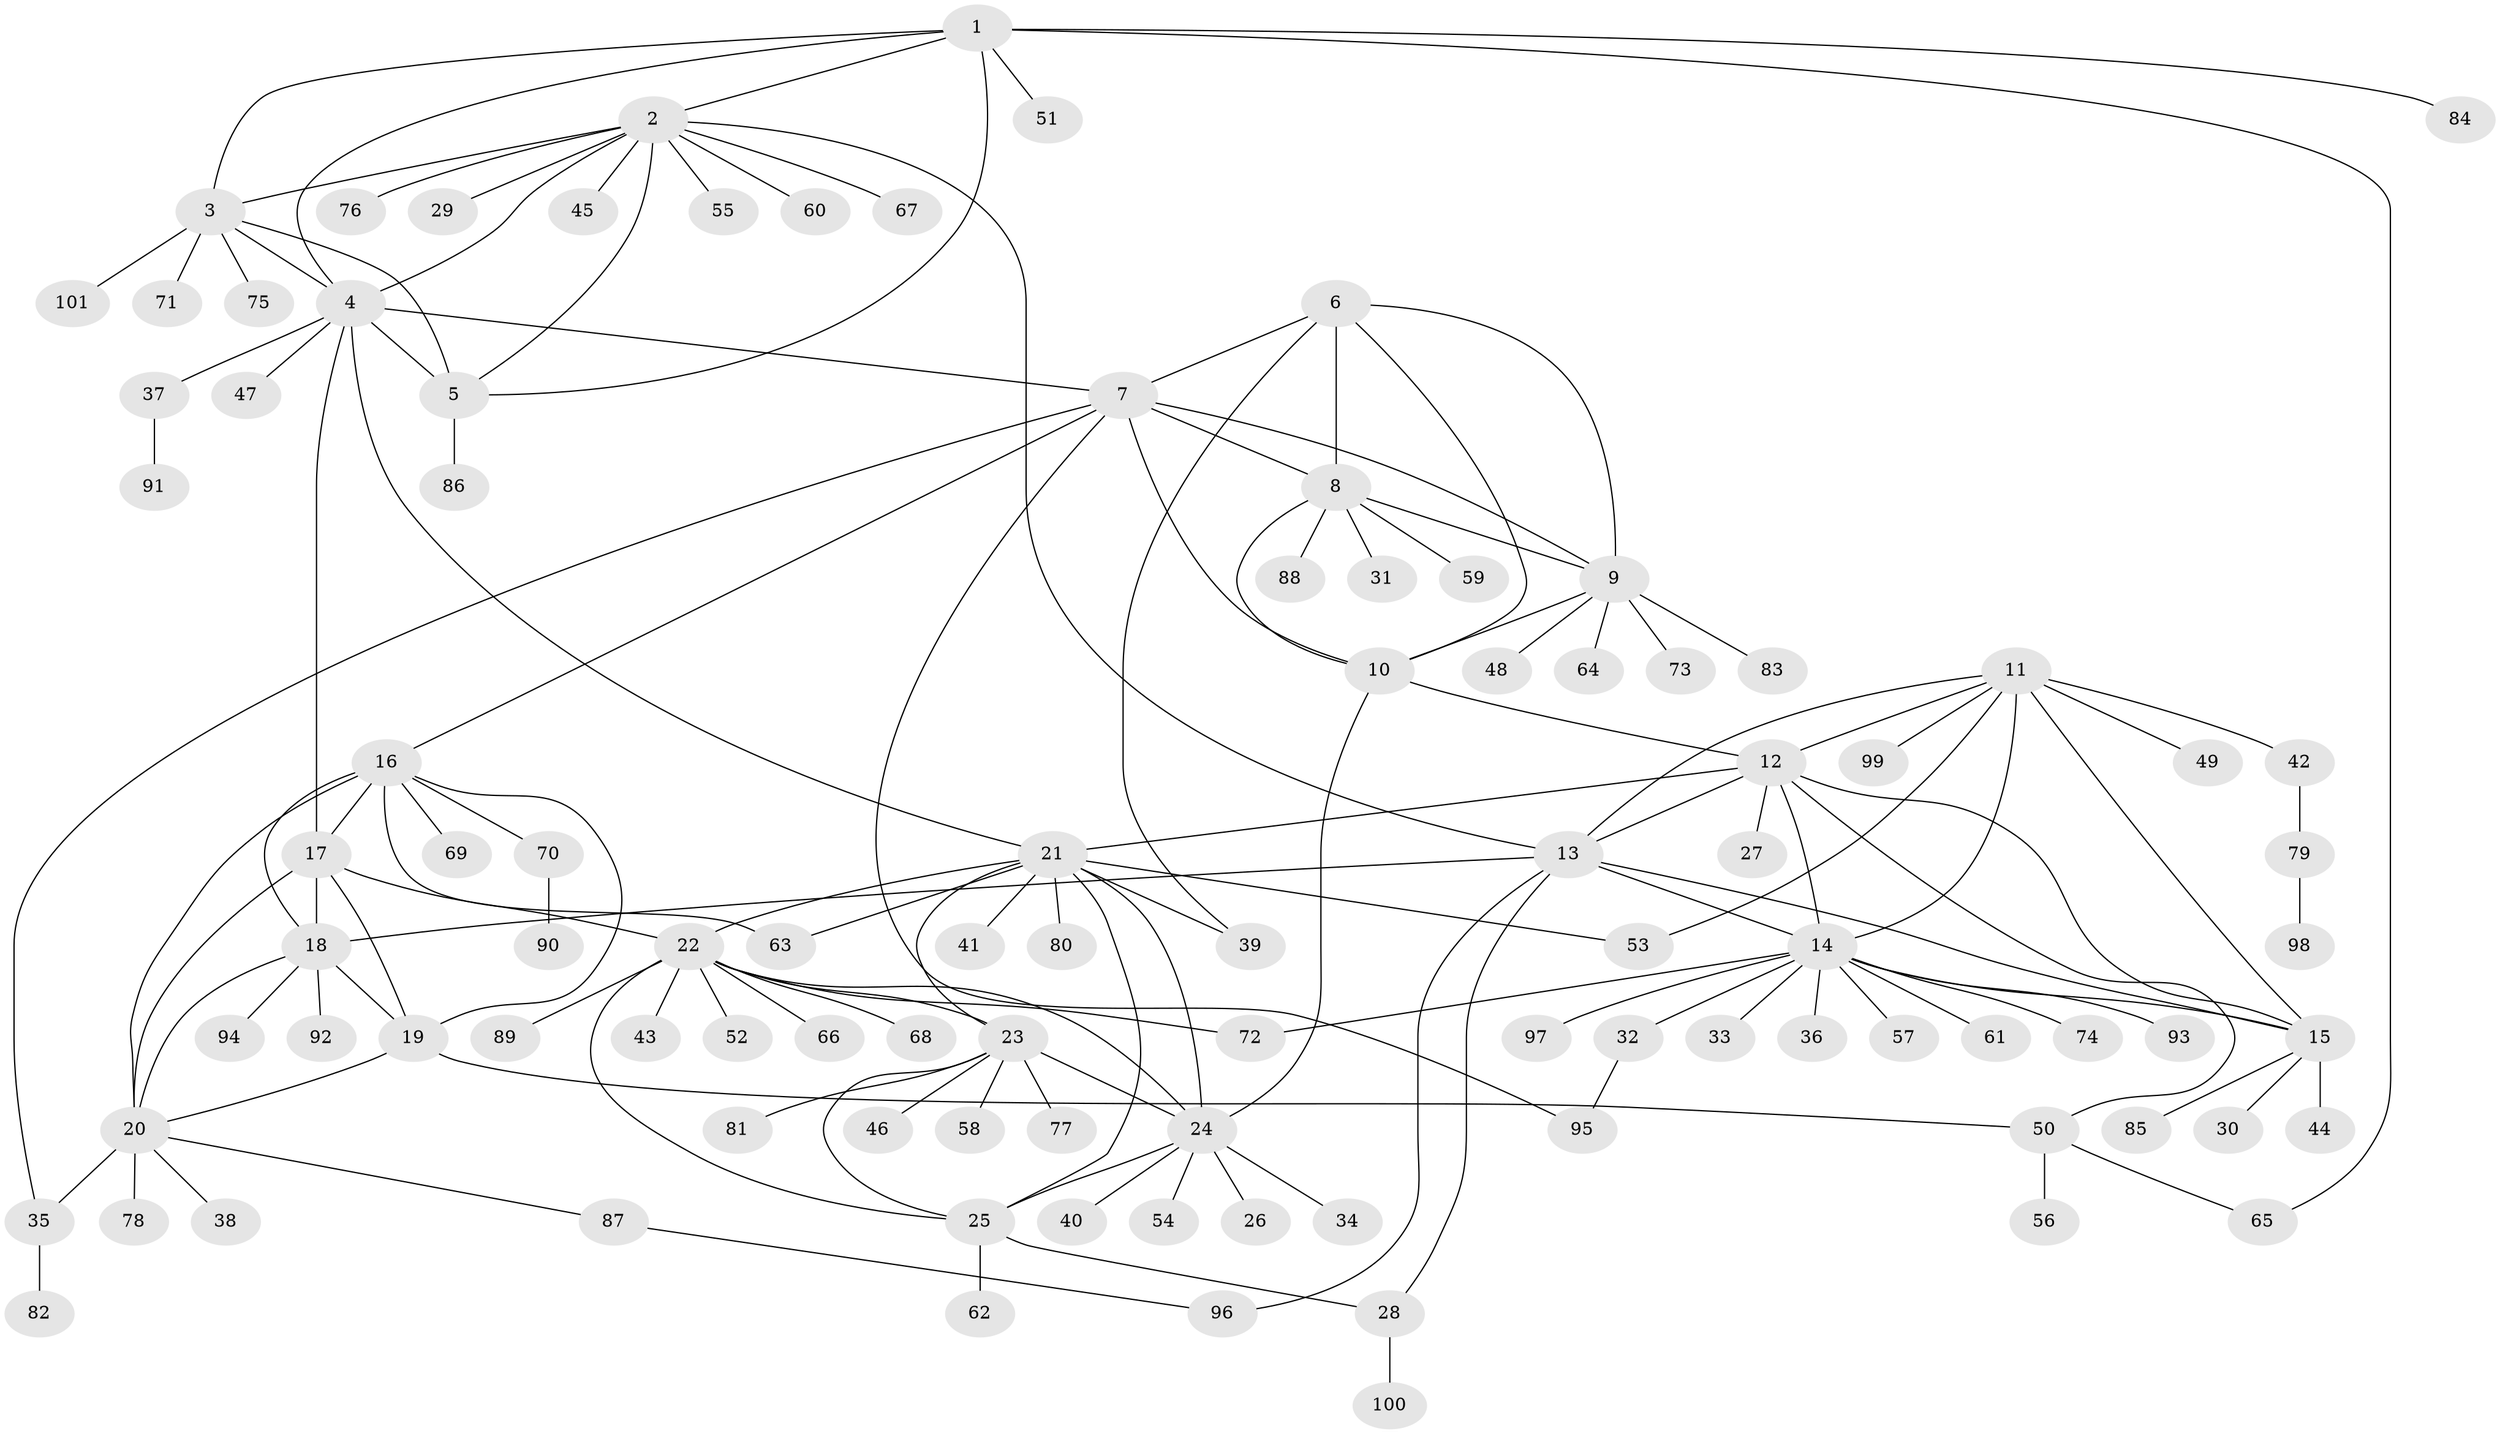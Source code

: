 // coarse degree distribution, {1: 0.6190476190476191, 9: 0.023809523809523808, 7: 0.07142857142857142, 8: 0.047619047619047616, 2: 0.023809523809523808, 4: 0.09523809523809523, 6: 0.023809523809523808, 3: 0.047619047619047616, 12: 0.023809523809523808, 10: 0.023809523809523808}
// Generated by graph-tools (version 1.1) at 2025/37/03/04/25 23:37:30]
// undirected, 101 vertices, 146 edges
graph export_dot {
  node [color=gray90,style=filled];
  1;
  2;
  3;
  4;
  5;
  6;
  7;
  8;
  9;
  10;
  11;
  12;
  13;
  14;
  15;
  16;
  17;
  18;
  19;
  20;
  21;
  22;
  23;
  24;
  25;
  26;
  27;
  28;
  29;
  30;
  31;
  32;
  33;
  34;
  35;
  36;
  37;
  38;
  39;
  40;
  41;
  42;
  43;
  44;
  45;
  46;
  47;
  48;
  49;
  50;
  51;
  52;
  53;
  54;
  55;
  56;
  57;
  58;
  59;
  60;
  61;
  62;
  63;
  64;
  65;
  66;
  67;
  68;
  69;
  70;
  71;
  72;
  73;
  74;
  75;
  76;
  77;
  78;
  79;
  80;
  81;
  82;
  83;
  84;
  85;
  86;
  87;
  88;
  89;
  90;
  91;
  92;
  93;
  94;
  95;
  96;
  97;
  98;
  99;
  100;
  101;
  1 -- 2;
  1 -- 3;
  1 -- 4;
  1 -- 5;
  1 -- 51;
  1 -- 65;
  1 -- 84;
  2 -- 3;
  2 -- 4;
  2 -- 5;
  2 -- 13;
  2 -- 29;
  2 -- 45;
  2 -- 55;
  2 -- 60;
  2 -- 67;
  2 -- 76;
  3 -- 4;
  3 -- 5;
  3 -- 71;
  3 -- 75;
  3 -- 101;
  4 -- 5;
  4 -- 7;
  4 -- 17;
  4 -- 21;
  4 -- 37;
  4 -- 47;
  5 -- 86;
  6 -- 7;
  6 -- 8;
  6 -- 9;
  6 -- 10;
  6 -- 39;
  7 -- 8;
  7 -- 9;
  7 -- 10;
  7 -- 16;
  7 -- 35;
  7 -- 95;
  8 -- 9;
  8 -- 10;
  8 -- 31;
  8 -- 59;
  8 -- 88;
  9 -- 10;
  9 -- 48;
  9 -- 64;
  9 -- 73;
  9 -- 83;
  10 -- 12;
  10 -- 24;
  11 -- 12;
  11 -- 13;
  11 -- 14;
  11 -- 15;
  11 -- 42;
  11 -- 49;
  11 -- 53;
  11 -- 99;
  12 -- 13;
  12 -- 14;
  12 -- 15;
  12 -- 21;
  12 -- 27;
  12 -- 50;
  13 -- 14;
  13 -- 15;
  13 -- 18;
  13 -- 28;
  13 -- 96;
  14 -- 15;
  14 -- 32;
  14 -- 33;
  14 -- 36;
  14 -- 57;
  14 -- 61;
  14 -- 72;
  14 -- 74;
  14 -- 93;
  14 -- 97;
  15 -- 30;
  15 -- 44;
  15 -- 85;
  16 -- 17;
  16 -- 18;
  16 -- 19;
  16 -- 20;
  16 -- 63;
  16 -- 69;
  16 -- 70;
  17 -- 18;
  17 -- 19;
  17 -- 20;
  17 -- 22;
  18 -- 19;
  18 -- 20;
  18 -- 92;
  18 -- 94;
  19 -- 20;
  19 -- 50;
  20 -- 35;
  20 -- 38;
  20 -- 78;
  20 -- 87;
  21 -- 22;
  21 -- 23;
  21 -- 24;
  21 -- 25;
  21 -- 39;
  21 -- 41;
  21 -- 53;
  21 -- 63;
  21 -- 80;
  22 -- 23;
  22 -- 24;
  22 -- 25;
  22 -- 43;
  22 -- 52;
  22 -- 66;
  22 -- 68;
  22 -- 72;
  22 -- 89;
  23 -- 24;
  23 -- 25;
  23 -- 46;
  23 -- 58;
  23 -- 77;
  23 -- 81;
  24 -- 25;
  24 -- 26;
  24 -- 34;
  24 -- 40;
  24 -- 54;
  25 -- 28;
  25 -- 62;
  28 -- 100;
  32 -- 95;
  35 -- 82;
  37 -- 91;
  42 -- 79;
  50 -- 56;
  50 -- 65;
  70 -- 90;
  79 -- 98;
  87 -- 96;
}

